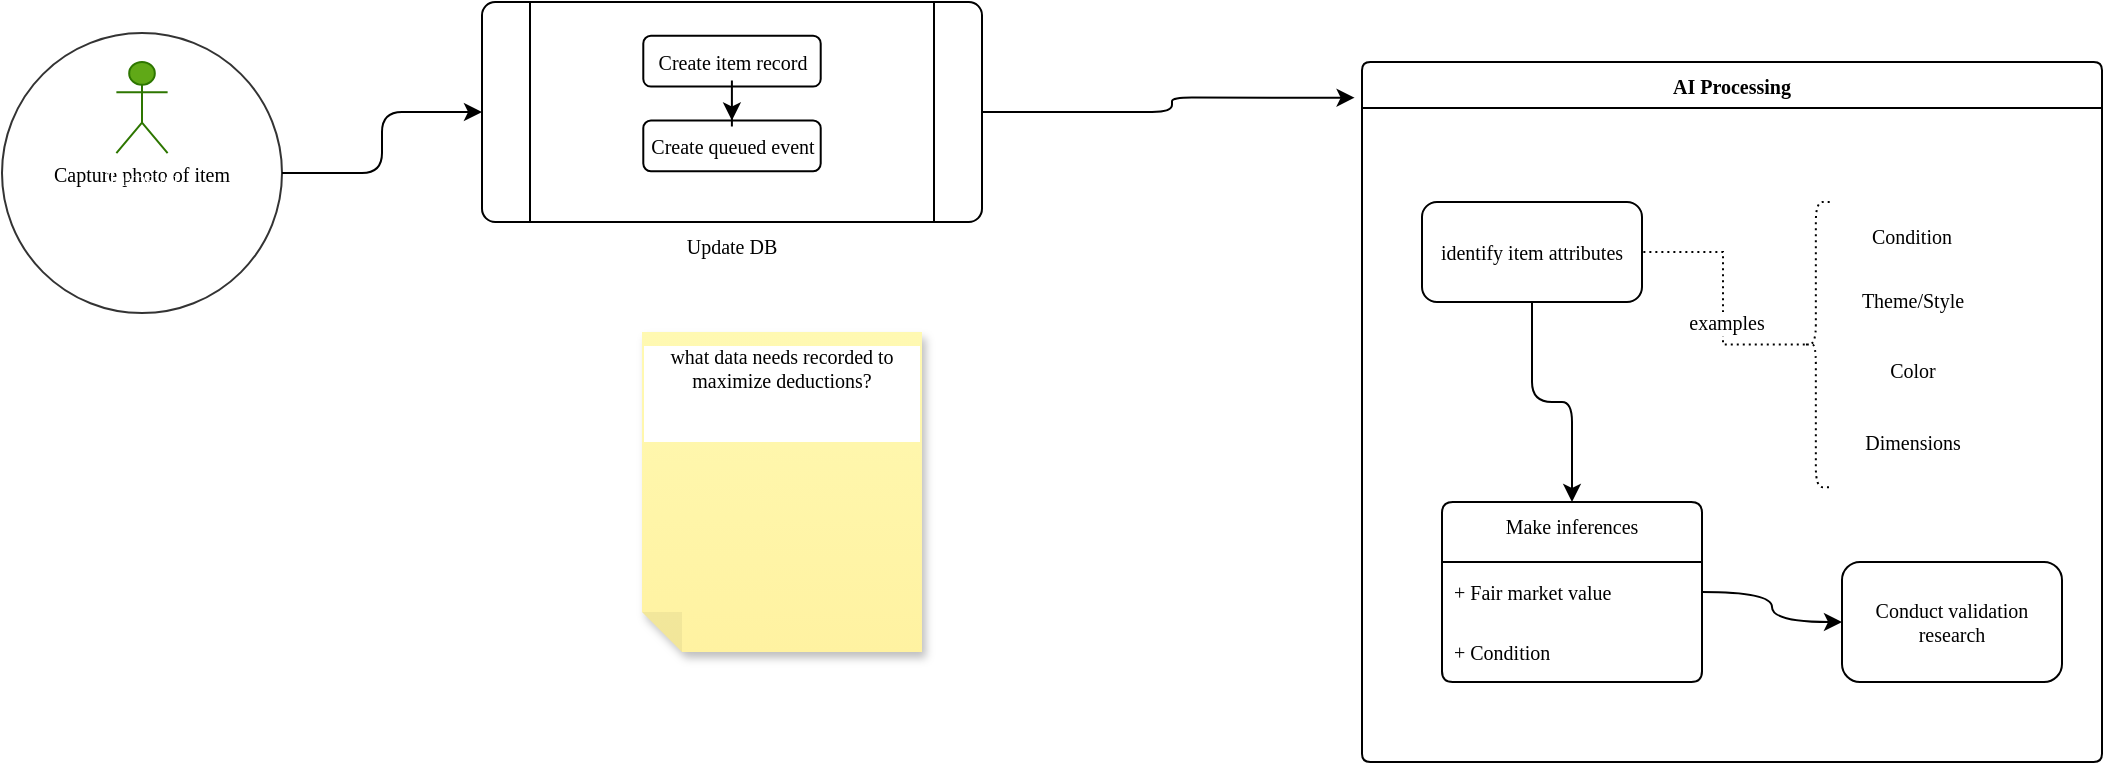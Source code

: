 <mxfile version="28.2.0">
  <diagram name="Page-1" id="mrlh-7esN9r-Qak52m-t">
    <mxGraphModel dx="950" dy="644" grid="1" gridSize="10" guides="1" tooltips="1" connect="1" arrows="1" fold="1" page="1" pageScale="1" pageWidth="850" pageHeight="1100" math="0" shadow="0">
      <root>
        <mxCell id="0" />
        <mxCell id="1" parent="0" />
        <mxCell id="jdNBLQDV3vvay_QoMD-i-37" value="" style="group;container=1;" vertex="1" connectable="0" parent="1">
          <mxGeometry x="300" y="20.0" width="250" height="130" as="geometry" />
        </mxCell>
        <mxCell id="jdNBLQDV3vvay_QoMD-i-43" value="" style="group" vertex="1" connectable="0" parent="jdNBLQDV3vvay_QoMD-i-37">
          <mxGeometry width="250" height="110" as="geometry" />
        </mxCell>
        <mxCell id="jdNBLQDV3vvay_QoMD-i-32" value="Update DB" style="verticalLabelPosition=bottom;verticalAlign=top;html=1;shape=process;whiteSpace=wrap;rounded=1;size=0.094;arcSize=6;strokeColor=default;align=center;fontFamily=Anonymous Pro;fontSource=https%3A%2F%2Ffonts.googleapis.com%2Fcss%3Ffamily%3DAnonymous%2BPro;fontSize=10;fontColor=default;fillColor=default;container=1;autosize=1;" vertex="1" parent="jdNBLQDV3vvay_QoMD-i-43">
          <mxGeometry width="250" height="110" as="geometry" />
        </mxCell>
        <mxCell id="4" value="Create item record" style="rounded=1;whiteSpace=wrap;html=1;shadow=0;fontFamily=Anonymous Pro;fontSource=https%3A%2F%2Ffonts.googleapis.com%2Fcss%3Ffamily%3DAnonymous%2BPro;fontSize=10;direction=south;labelBackgroundColor=none;part=1;" parent="jdNBLQDV3vvay_QoMD-i-43" vertex="1">
          <mxGeometry x="80.645" y="16.923" width="88.71" height="25.385" as="geometry" />
        </mxCell>
        <mxCell id="jdNBLQDV3vvay_QoMD-i-35" value="Create queued event" style="rounded=1;whiteSpace=wrap;html=1;shadow=0;fontFamily=Anonymous Pro;fontSource=https%3A%2F%2Ffonts.googleapis.com%2Fcss%3Ffamily%3DAnonymous%2BPro;fontSize=10;direction=south;labelBackgroundColor=none;part=1;" vertex="1" parent="jdNBLQDV3vvay_QoMD-i-43">
          <mxGeometry x="80.645" y="59.231" width="88.71" height="25.385" as="geometry" />
        </mxCell>
        <mxCell id="jdNBLQDV3vvay_QoMD-i-36" value="" style="edgeStyle=orthogonalEdgeStyle;rounded=0;orthogonalLoop=1;jettySize=auto;html=1;fontFamily=Anonymous Pro;fontSource=https%3A%2F%2Ffonts.googleapis.com%2Fcss%3Ffamily%3DAnonymous%2BPro;fontSize=10;fontColor=default;" edge="1" parent="jdNBLQDV3vvay_QoMD-i-43" source="4" target="jdNBLQDV3vvay_QoMD-i-35">
          <mxGeometry relative="1" as="geometry" />
        </mxCell>
        <mxCell id="jdNBLQDV3vvay_QoMD-i-40" value="" style="group" vertex="1" connectable="0" parent="1">
          <mxGeometry x="60" y="35.55" width="140" height="140" as="geometry" />
        </mxCell>
        <mxCell id="tEUCMFYiQgjAi_Qpb-tJ-17" value="Capture photo of item" style="ellipse;whiteSpace=wrap;html=1;aspect=fixed;rounded=1;shadow=0;glass=0;fillStyle=auto;opacity=80;align=center;verticalAlign=middle;fontFamily=Anonymous Pro;fontSource=https%3A%2F%2Ffonts.googleapis.com%2Fcss%3Ffamily%3DAnonymous%2BPro;fontSize=10;labelBackgroundColor=none;" parent="jdNBLQDV3vvay_QoMD-i-40" vertex="1">
          <mxGeometry width="140" height="140" as="geometry" />
        </mxCell>
        <mxCell id="jdNBLQDV3vvay_QoMD-i-39" value="Taxpayer" style="shape=umlActor;verticalLabelPosition=bottom;verticalAlign=top;html=1;outlineConnect=0;rounded=1;strokeColor=#2D7600;align=center;arcSize=6;fontFamily=Anonymous Pro;fontSource=https%3A%2F%2Ffonts.googleapis.com%2Fcss%3Ffamily%3DAnonymous%2BPro;fontSize=10;fontColor=#ffffff;fillColor=#60a917;" vertex="1" parent="jdNBLQDV3vvay_QoMD-i-40">
          <mxGeometry x="57.19" y="14.45" width="25.62" height="45.55" as="geometry" />
        </mxCell>
        <mxCell id="jdNBLQDV3vvay_QoMD-i-41" value="AI Processing" style="swimlane;whiteSpace=wrap;html=1;rounded=1;strokeColor=default;align=center;verticalAlign=top;arcSize=6;fontFamily=Anonymous Pro;fontSource=https%3A%2F%2Ffonts.googleapis.com%2Fcss%3Ffamily%3DAnonymous%2BPro;fontSize=10;fontColor=default;fillColor=default;movable=0;resizable=0;rotatable=0;deletable=0;editable=0;locked=1;connectable=0;" vertex="1" parent="1">
          <mxGeometry x="740" y="50" width="370" height="350" as="geometry" />
        </mxCell>
        <mxCell id="jdNBLQDV3vvay_QoMD-i-69" value="" style="group;movable=0;resizable=0;rotatable=0;deletable=0;editable=0;locked=1;connectable=0;" vertex="1" connectable="0" parent="jdNBLQDV3vvay_QoMD-i-41">
          <mxGeometry x="30" y="30" width="320" height="280" as="geometry" />
        </mxCell>
        <mxCell id="jdNBLQDV3vvay_QoMD-i-31" value="" style="group" vertex="1" connectable="0" parent="jdNBLQDV3vvay_QoMD-i-69">
          <mxGeometry width="310" height="150" as="geometry" />
        </mxCell>
        <mxCell id="jdNBLQDV3vvay_QoMD-i-68" value="" style="group" vertex="1" connectable="0" parent="jdNBLQDV3vvay_QoMD-i-31">
          <mxGeometry y="40" width="280" height="150" as="geometry" />
        </mxCell>
        <mxCell id="jdNBLQDV3vvay_QoMD-i-14" value="&lt;font&gt;identify item attributes&lt;/font&gt;" style="whiteSpace=wrap;html=1;rounded=1;fontFamily=Anonymous Pro;fontSource=https%3A%2F%2Ffonts.googleapis.com%2Fcss%3Ffamily%3DAnonymous%2BPro;fontSize=10;" vertex="1" parent="jdNBLQDV3vvay_QoMD-i-68">
          <mxGeometry width="110" height="50" as="geometry" />
        </mxCell>
        <mxCell id="jdNBLQDV3vvay_QoMD-i-25" value="" style="group" vertex="1" connectable="0" parent="jdNBLQDV3vvay_QoMD-i-68">
          <mxGeometry x="190" width="90" height="150" as="geometry" />
        </mxCell>
        <mxCell id="jdNBLQDV3vvay_QoMD-i-15" value="" style="group;fillColor=none;fillStyle=auto;strokeColor=none;perimeterSpacing=0;resizeWidth=1;imageWidth=24;container=0;imageAspect=0;dropTarget=0;labelPadding=18;opacity=50;" vertex="1" connectable="0" parent="jdNBLQDV3vvay_QoMD-i-25">
          <mxGeometry x="20.769" width="69.231" height="133.333" as="geometry" />
        </mxCell>
        <mxCell id="10" value="Color" style="ellipse;whiteSpace=wrap;html=1;shadow=0;fontFamily=Anonymous Pro;fontSource=https%3A%2F%2Ffonts.googleapis.com%2Fcss%3Ffamily%3DAnonymous%2BPro;fontSize=10;labelBackgroundColor=none;fillOpacity=100;dashed=1;dashPattern=1 2;comic=0;perimeterSpacing=0;opacity=20;fillColor=light-dark(#FFFFFF,#FFFFCC);strokeColor=none;" parent="jdNBLQDV3vvay_QoMD-i-25" vertex="1">
          <mxGeometry x="20.769" y="71.111" width="69.231" height="26.667" as="geometry" />
        </mxCell>
        <mxCell id="11" value="Dimensions" style="ellipse;whiteSpace=wrap;html=1;shadow=0;fontFamily=Anonymous Pro;fontSource=https%3A%2F%2Ffonts.googleapis.com%2Fcss%3Ffamily%3DAnonymous%2BPro;fontSize=10;labelBackgroundColor=none;fillOpacity=100;dashed=1;dashPattern=1 2;comic=0;perimeterSpacing=0;opacity=20;fillColor=light-dark(#FFFFFF,#FFFFCC);strokeColor=none;" parent="jdNBLQDV3vvay_QoMD-i-25" vertex="1">
          <mxGeometry x="20.769" y="106.667" width="69.231" height="26.667" as="geometry" />
        </mxCell>
        <mxCell id="13" value="Theme/Style" style="ellipse;whiteSpace=wrap;html=1;shadow=0;fontFamily=Anonymous Pro;fontSource=https%3A%2F%2Ffonts.googleapis.com%2Fcss%3Ffamily%3DAnonymous%2BPro;fontSize=10;labelBackgroundColor=none;fillOpacity=100;dashed=1;dashPattern=1 2;comic=0;perimeterSpacing=0;opacity=20;fillColor=light-dark(#FFFFFF,#FFFFCC);strokeColor=none;" parent="jdNBLQDV3vvay_QoMD-i-25" vertex="1">
          <mxGeometry x="20.769" y="35.556" width="69.231" height="26.667" as="geometry" />
        </mxCell>
        <mxCell id="14" value="Condition" style="ellipse;whiteSpace=wrap;html=1;shadow=0;fontFamily=Anonymous Pro;fontSource=https%3A%2F%2Ffonts.googleapis.com%2Fcss%3Ffamily%3DAnonymous%2BPro;fontSize=10;labelBackgroundColor=none;fillOpacity=100;dashed=1;dashPattern=1 2;comic=0;perimeterSpacing=0;opacity=20;fillColor=light-dark(#FFFFFF,#FFFFCC);strokeColor=none;" parent="jdNBLQDV3vvay_QoMD-i-25" vertex="1">
          <mxGeometry x="20" y="3.7" width="70" height="26.3" as="geometry" />
        </mxCell>
        <mxCell id="jdNBLQDV3vvay_QoMD-i-24" value="" style="shape=curlyBracket;whiteSpace=wrap;html=1;rounded=1;labelPosition=left;verticalLabelPosition=middle;align=right;verticalAlign=middle;strokeColor=default;fontFamily=Anonymous Pro;fontSource=https%3A%2F%2Ffonts.googleapis.com%2Fcss%3Ffamily%3DAnonymous%2BPro;fontSize=10;fontColor=default;fillColor=default;dashed=1;dashPattern=1 2;" vertex="1" parent="jdNBLQDV3vvay_QoMD-i-25">
          <mxGeometry width="13.842" height="142.592" as="geometry" />
        </mxCell>
        <mxCell id="jdNBLQDV3vvay_QoMD-i-26" style="edgeStyle=elbowEdgeStyle;rounded=0;orthogonalLoop=1;jettySize=auto;html=1;entryX=1;entryY=0.5;entryDx=0;entryDy=0;fontFamily=Anonymous Pro;fontSource=https%3A%2F%2Ffonts.googleapis.com%2Fcss%3Ffamily%3DAnonymous%2BPro;fontSize=10;fontColor=default;endArrow=none;endFill=0;exitX=0.1;exitY=0.5;exitDx=0;exitDy=0;exitPerimeter=0;dashed=1;dashPattern=1 2;" edge="1" parent="jdNBLQDV3vvay_QoMD-i-68" source="jdNBLQDV3vvay_QoMD-i-24" target="jdNBLQDV3vvay_QoMD-i-14">
          <mxGeometry relative="1" as="geometry" />
        </mxCell>
        <mxCell id="jdNBLQDV3vvay_QoMD-i-66" value="examples" style="edgeLabel;html=1;align=center;verticalAlign=middle;resizable=0;points=[];rounded=1;strokeColor=default;arcSize=6;fontFamily=Anonymous Pro;fontSource=https%3A%2F%2Ffonts.googleapis.com%2Fcss%3Ffamily%3DAnonymous%2BPro;fontSize=10;fontColor=default;labelBackgroundColor=default;fillColor=default;" vertex="1" connectable="0" parent="jdNBLQDV3vvay_QoMD-i-26">
          <mxGeometry x="-0.183" y="-1" relative="1" as="geometry">
            <mxPoint as="offset" />
          </mxGeometry>
        </mxCell>
        <mxCell id="jdNBLQDV3vvay_QoMD-i-29" value="Conduct validation research" style="whiteSpace=wrap;html=1;fontSize=10;fontFamily=Anonymous Pro;rounded=1;shadow=0;fontSource=https%3A%2F%2Ffonts.googleapis.com%2Fcss%3Ffamily%3DAnonymous%2BPro;labelBackgroundColor=none;" vertex="1" parent="jdNBLQDV3vvay_QoMD-i-69">
          <mxGeometry x="210" y="220" width="110" height="60" as="geometry" />
        </mxCell>
        <mxCell id="jdNBLQDV3vvay_QoMD-i-42" style="edgeStyle=orthogonalEdgeStyle;rounded=1;orthogonalLoop=1;jettySize=auto;html=1;fontFamily=Anonymous Pro;fontSource=https%3A%2F%2Ffonts.googleapis.com%2Fcss%3Ffamily%3DAnonymous%2BPro;fontSize=10;fontColor=default;entryX=0.5;entryY=0;entryDx=0;entryDy=0;curved=0;" edge="1" parent="jdNBLQDV3vvay_QoMD-i-69" source="jdNBLQDV3vvay_QoMD-i-14" target="jdNBLQDV3vvay_QoMD-i-52">
          <mxGeometry relative="1" as="geometry" />
        </mxCell>
        <mxCell id="jdNBLQDV3vvay_QoMD-i-61" style="edgeStyle=orthogonalEdgeStyle;shape=connector;curved=1;rounded=0;orthogonalLoop=1;jettySize=auto;html=1;entryX=0;entryY=0.5;entryDx=0;entryDy=0;strokeColor=default;align=center;verticalAlign=middle;fontFamily=Anonymous Pro;fontSource=https%3A%2F%2Ffonts.googleapis.com%2Fcss%3Ffamily%3DAnonymous%2BPro;fontSize=10;fontColor=default;labelBackgroundColor=default;endArrow=classic;" edge="1" parent="jdNBLQDV3vvay_QoMD-i-69" source="jdNBLQDV3vvay_QoMD-i-52" target="jdNBLQDV3vvay_QoMD-i-29">
          <mxGeometry relative="1" as="geometry" />
        </mxCell>
        <mxCell id="jdNBLQDV3vvay_QoMD-i-52" value="Make inferences" style="swimlane;fontStyle=0;childLayout=stackLayout;horizontal=1;startSize=30;horizontalStack=0;resizeParent=1;resizeParentMax=0;resizeLast=0;collapsible=1;marginBottom=0;whiteSpace=wrap;html=1;rounded=1;strokeColor=default;align=center;verticalAlign=top;arcSize=6;fontFamily=Anonymous Pro;fontSource=https%3A%2F%2Ffonts.googleapis.com%2Fcss%3Ffamily%3DAnonymous%2BPro;fontSize=10;fontColor=default;labelBackgroundColor=default;fillColor=default;" vertex="1" parent="jdNBLQDV3vvay_QoMD-i-69">
          <mxGeometry x="10" y="190" width="130" height="90" as="geometry" />
        </mxCell>
        <mxCell id="jdNBLQDV3vvay_QoMD-i-53" value="+ Fair market value" style="text;strokeColor=none;fillColor=none;align=left;verticalAlign=middle;spacingLeft=4;spacingRight=4;overflow=hidden;points=[[0,0.5],[1,0.5]];portConstraint=eastwest;rotatable=0;whiteSpace=wrap;html=1;fontFamily=Anonymous Pro;fontSource=https%3A%2F%2Ffonts.googleapis.com%2Fcss%3Ffamily%3DAnonymous%2BPro;fontSize=10;fontColor=default;labelBackgroundColor=default;" vertex="1" parent="jdNBLQDV3vvay_QoMD-i-52">
          <mxGeometry y="30" width="130" height="30" as="geometry" />
        </mxCell>
        <mxCell id="jdNBLQDV3vvay_QoMD-i-54" value="+ Condition" style="text;strokeColor=none;fillColor=none;align=left;verticalAlign=middle;spacingLeft=4;spacingRight=4;overflow=hidden;points=[[0,0.5],[1,0.5]];portConstraint=eastwest;rotatable=0;whiteSpace=wrap;html=1;fontFamily=Anonymous Pro;fontSource=https%3A%2F%2Ffonts.googleapis.com%2Fcss%3Ffamily%3DAnonymous%2BPro;fontSize=10;fontColor=default;labelBackgroundColor=default;" vertex="1" parent="jdNBLQDV3vvay_QoMD-i-52">
          <mxGeometry y="60" width="130" height="30" as="geometry" />
        </mxCell>
        <mxCell id="jdNBLQDV3vvay_QoMD-i-44" style="edgeStyle=orthogonalEdgeStyle;rounded=1;orthogonalLoop=1;jettySize=auto;html=1;entryX=-0.01;entryY=0.051;entryDx=0;entryDy=0;entryPerimeter=0;fontFamily=Anonymous Pro;fontSource=https%3A%2F%2Ffonts.googleapis.com%2Fcss%3Ffamily%3DAnonymous%2BPro;fontSize=10;fontColor=default;curved=0;" edge="1" parent="1" source="jdNBLQDV3vvay_QoMD-i-32" target="jdNBLQDV3vvay_QoMD-i-41">
          <mxGeometry relative="1" as="geometry" />
        </mxCell>
        <mxCell id="jdNBLQDV3vvay_QoMD-i-46" style="edgeStyle=orthogonalEdgeStyle;rounded=1;orthogonalLoop=1;jettySize=auto;html=1;entryX=0;entryY=0.5;entryDx=0;entryDy=0;fontFamily=Anonymous Pro;fontSource=https%3A%2F%2Ffonts.googleapis.com%2Fcss%3Ffamily%3DAnonymous%2BPro;fontSize=10;fontColor=default;curved=0;" edge="1" parent="1" source="tEUCMFYiQgjAi_Qpb-tJ-17" target="jdNBLQDV3vvay_QoMD-i-32">
          <mxGeometry relative="1" as="geometry" />
        </mxCell>
        <mxCell id="jdNBLQDV3vvay_QoMD-i-51" value="what data needs recorded to maximize deductions?&lt;div&gt;&lt;br&gt;&lt;/div&gt;&lt;div&gt;&lt;br&gt;&lt;/div&gt;" style="shape=note;whiteSpace=wrap;html=1;backgroundOutline=1;fontColor=#000000;darkOpacity=0.05;fillColor=#FFF9B2;strokeColor=none;fillStyle=solid;direction=west;gradientDirection=north;gradientColor=#FFF2A1;shadow=1;size=20;pointerEvents=1;rounded=1;align=center;verticalAlign=top;arcSize=6;fontFamily=Anonymous Pro;fontSource=https%3A%2F%2Ffonts.googleapis.com%2Fcss%3Ffamily%3DAnonymous%2BPro;fontSize=10;labelBackgroundColor=default;" vertex="1" parent="1">
          <mxGeometry x="380" y="185" width="140" height="160" as="geometry" />
        </mxCell>
      </root>
    </mxGraphModel>
  </diagram>
</mxfile>
